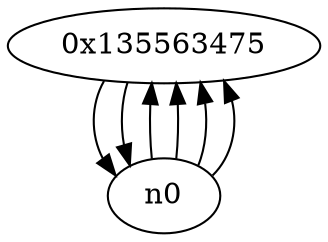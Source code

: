 digraph G{
/* nodes */
  n1 [label="0x135563475"]
/* edges */
n1 -> n0;
n1 -> n0;
n0 -> n1;
n0 -> n1;
n0 -> n1;
n0 -> n1;
}
